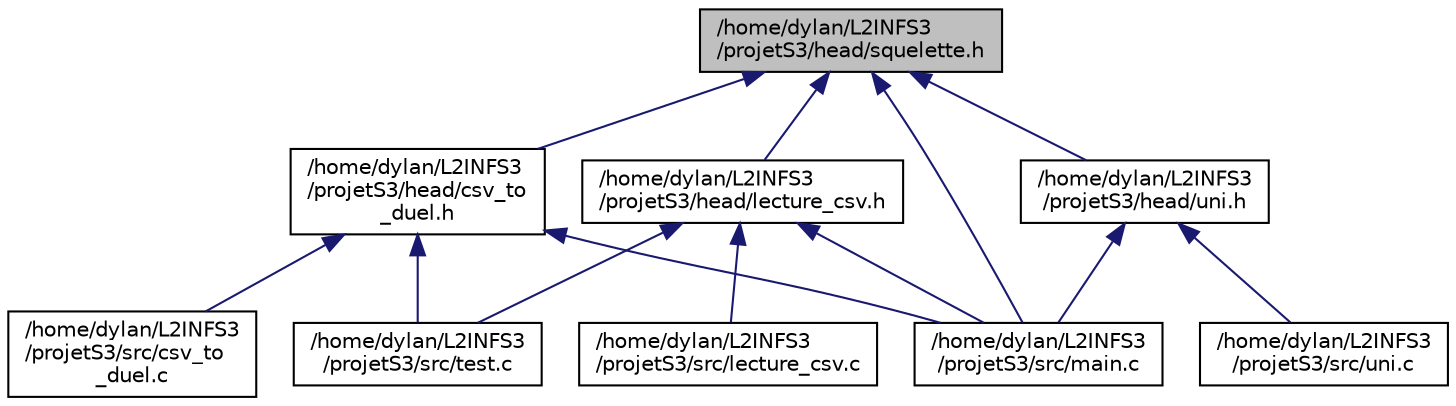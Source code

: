 digraph "/home/dylan/L2INFS3/projetS3/head/squelette.h"
{
  edge [fontname="Helvetica",fontsize="10",labelfontname="Helvetica",labelfontsize="10"];
  node [fontname="Helvetica",fontsize="10",shape=record];
  Node2 [label="/home/dylan/L2INFS3\l/projetS3/head/squelette.h",height=0.2,width=0.4,color="black", fillcolor="grey75", style="filled", fontcolor="black"];
  Node2 -> Node3 [dir="back",color="midnightblue",fontsize="10",style="solid",fontname="Helvetica"];
  Node3 [label="/home/dylan/L2INFS3\l/projetS3/head/csv_to\l_duel.h",height=0.2,width=0.4,color="black", fillcolor="white", style="filled",URL="$csv__to__duel_8h.html",tooltip="Déclare les fonctions permettant de transformer une structure t_mat_char_star_dyn en structure t_due..."];
  Node3 -> Node4 [dir="back",color="midnightblue",fontsize="10",style="solid",fontname="Helvetica"];
  Node4 [label="/home/dylan/L2INFS3\l/projetS3/src/csv_to\l_duel.c",height=0.2,width=0.4,color="black", fillcolor="white", style="filled",URL="$csv__to__duel_8c.html",tooltip="Définie les fonctions de csv_to_duel.h. "];
  Node3 -> Node5 [dir="back",color="midnightblue",fontsize="10",style="solid",fontname="Helvetica"];
  Node5 [label="/home/dylan/L2INFS3\l/projetS3/src/main.c",height=0.2,width=0.4,color="black", fillcolor="white", style="filled",URL="$main_8c.html",tooltip="Fichier principal, générateur de l&#39;exécutable principal \"rev_party\" Il vérifie les arguments..."];
  Node3 -> Node6 [dir="back",color="midnightblue",fontsize="10",style="solid",fontname="Helvetica"];
  Node6 [label="/home/dylan/L2INFS3\l/projetS3/src/test.c",height=0.2,width=0.4,color="black", fillcolor="white", style="filled",URL="$test_8c.html",tooltip="Fichier de tests pour les fonctions programés. Il génère l&#39;exécutable \"test\". ..."];
  Node2 -> Node7 [dir="back",color="midnightblue",fontsize="10",style="solid",fontname="Helvetica"];
  Node7 [label="/home/dylan/L2INFS3\l/projetS3/head/lecture_csv.h",height=0.2,width=0.4,color="black", fillcolor="white", style="filled",URL="$lecture__csv_8h.html",tooltip="Déclare la fonction permettant de lire t de stocker le contenu d&#39;un fichier csv. ..."];
  Node7 -> Node8 [dir="back",color="midnightblue",fontsize="10",style="solid",fontname="Helvetica"];
  Node8 [label="/home/dylan/L2INFS3\l/projetS3/src/lecture_csv.c",height=0.2,width=0.4,color="black", fillcolor="white", style="filled",URL="$lecture__csv_8c.html",tooltip="Définie les fonctions de lecture_csv.h. "];
  Node7 -> Node5 [dir="back",color="midnightblue",fontsize="10",style="solid",fontname="Helvetica"];
  Node7 -> Node6 [dir="back",color="midnightblue",fontsize="10",style="solid",fontname="Helvetica"];
  Node2 -> Node9 [dir="back",color="midnightblue",fontsize="10",style="solid",fontname="Helvetica"];
  Node9 [label="/home/dylan/L2INFS3\l/projetS3/head/uni.h",height=0.2,width=0.4,color="black", fillcolor="white", style="filled",URL="$uni_8h.html",tooltip="Déclare un enssemble de fonctions permettant de dérouler un scrutin uninominal à un ou deux tour(s..."];
  Node9 -> Node5 [dir="back",color="midnightblue",fontsize="10",style="solid",fontname="Helvetica"];
  Node9 -> Node10 [dir="back",color="midnightblue",fontsize="10",style="solid",fontname="Helvetica"];
  Node10 [label="/home/dylan/L2INFS3\l/projetS3/src/uni.c",height=0.2,width=0.4,color="black", fillcolor="white", style="filled",URL="$uni_8c.html",tooltip="Définie les fonctions déclarées dans uni.h. "];
  Node2 -> Node5 [dir="back",color="midnightblue",fontsize="10",style="solid",fontname="Helvetica"];
}
